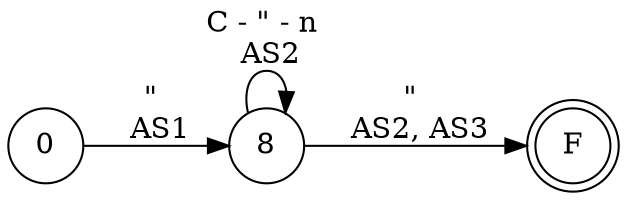 digraph DFA {
    rankdir = LR;
    node [shape = circle;];
    F [shape = doublecircle;];
    
    0 -> 8 [label = "\" \n AS1";];
    8 -> 8 [label = "C - \" - n \n AS2";];
    8 -> F [label = "\" \n AS2, AS3";];
}